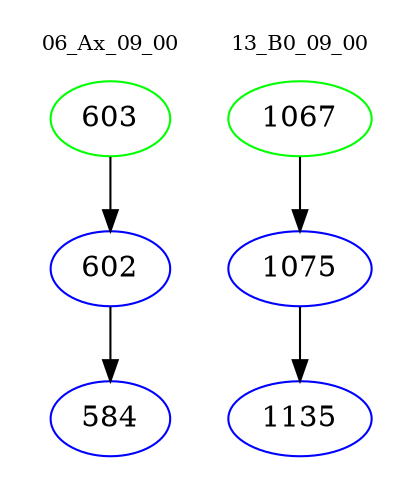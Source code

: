 digraph{
subgraph cluster_0 {
color = white
label = "06_Ax_09_00";
fontsize=10;
T0_603 [label="603", color="green"]
T0_603 -> T0_602 [color="black"]
T0_602 [label="602", color="blue"]
T0_602 -> T0_584 [color="black"]
T0_584 [label="584", color="blue"]
}
subgraph cluster_1 {
color = white
label = "13_B0_09_00";
fontsize=10;
T1_1067 [label="1067", color="green"]
T1_1067 -> T1_1075 [color="black"]
T1_1075 [label="1075", color="blue"]
T1_1075 -> T1_1135 [color="black"]
T1_1135 [label="1135", color="blue"]
}
}
